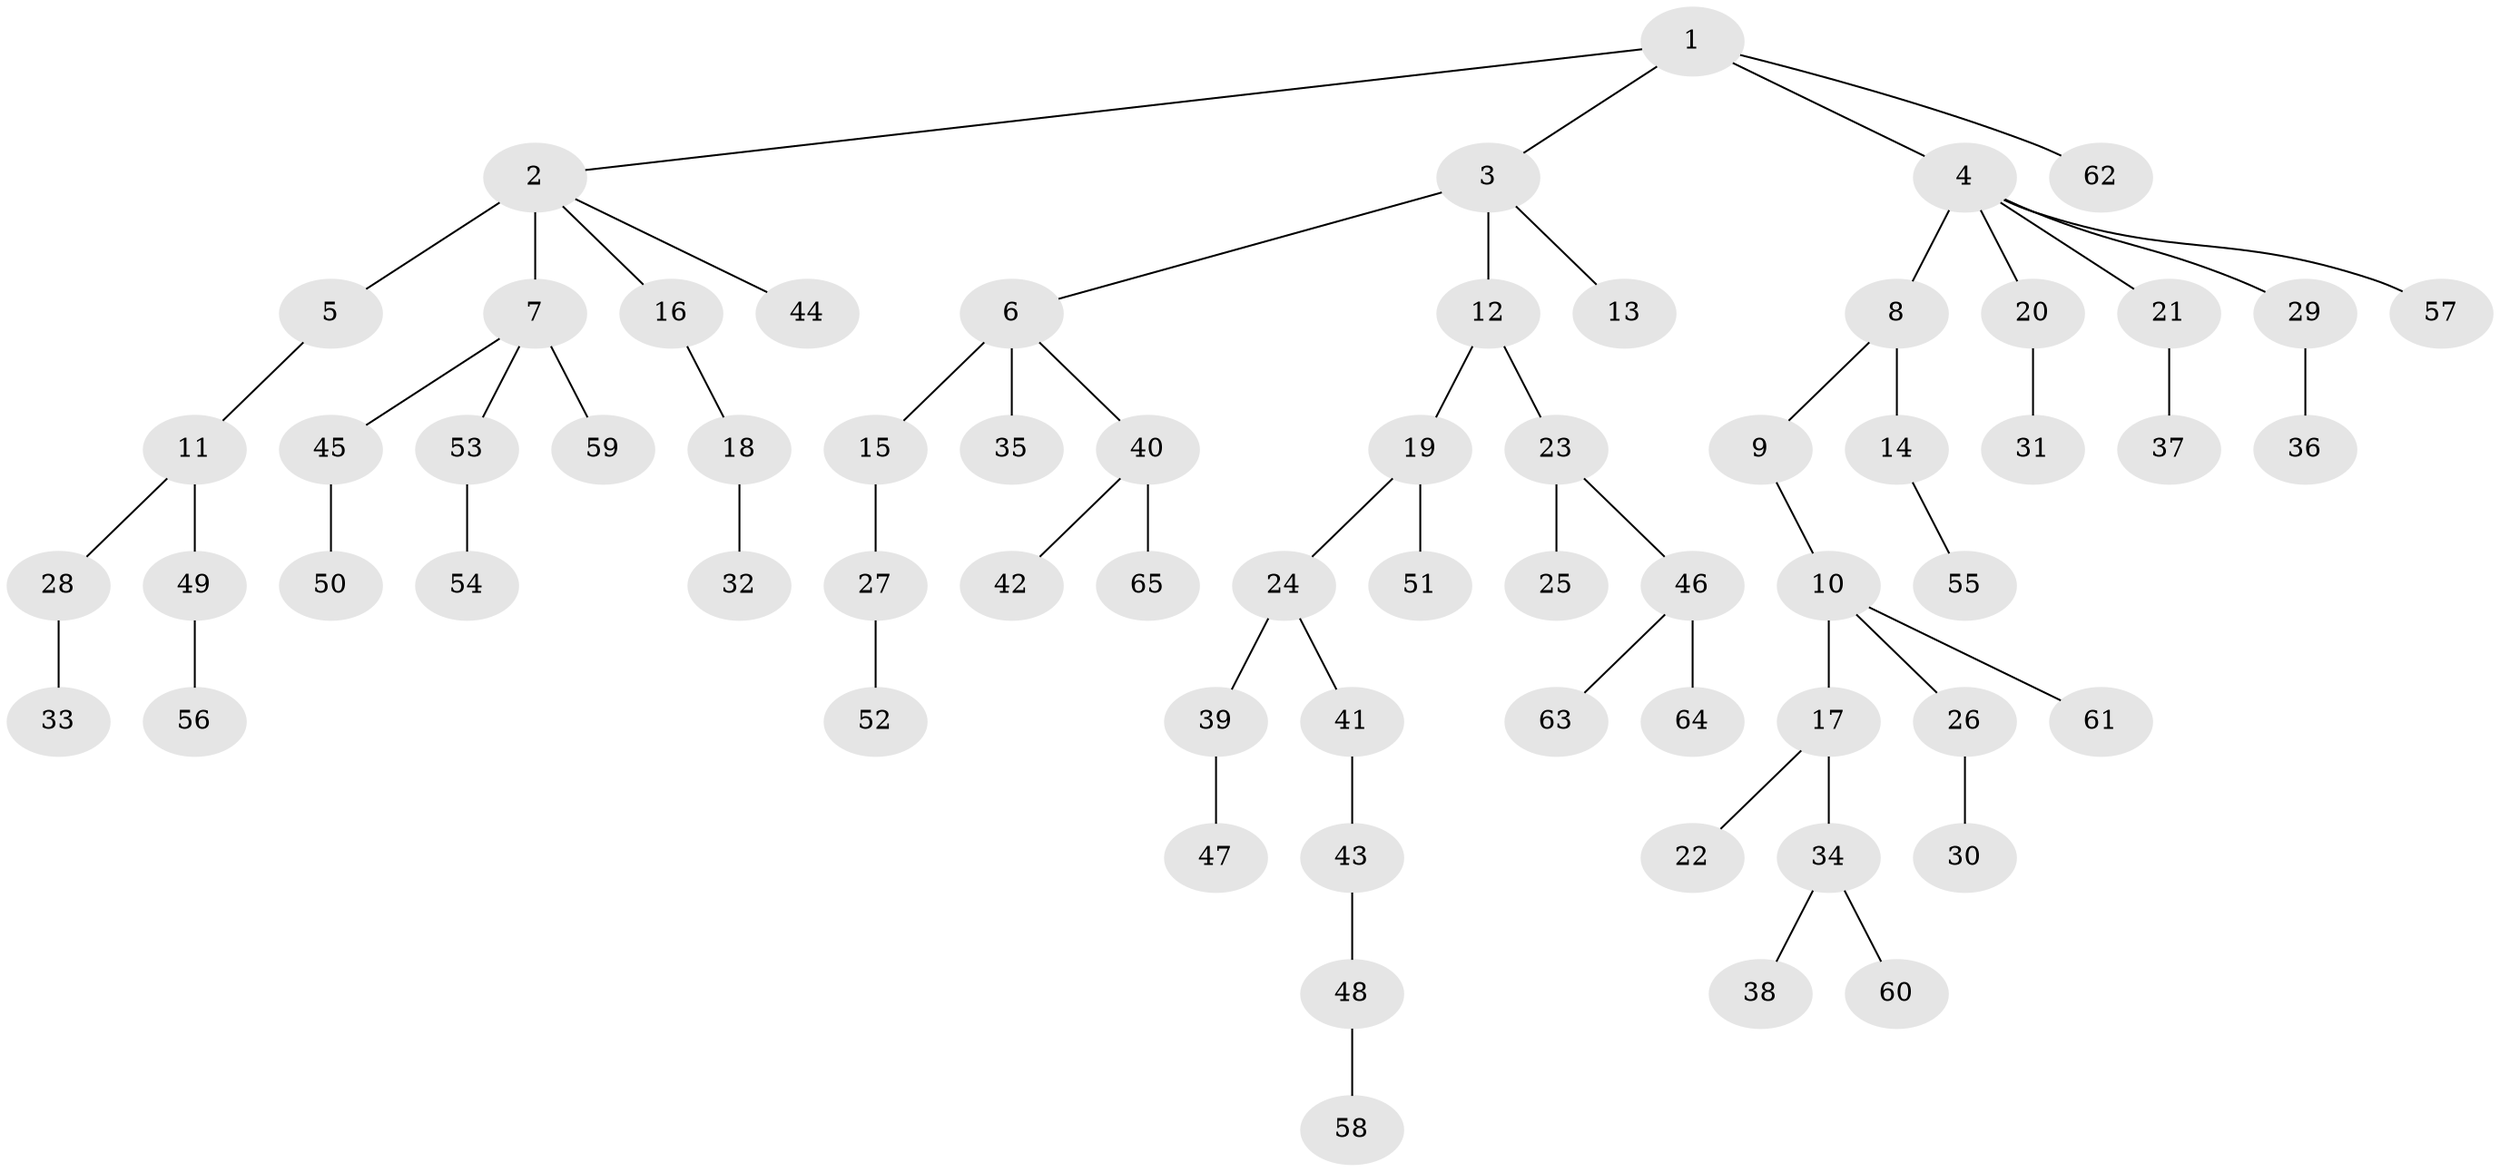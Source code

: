 // original degree distribution, {5: 0.023076923076923078, 2: 0.2076923076923077, 8: 0.007692307692307693, 7: 0.007692307692307693, 4: 0.08461538461538462, 3: 0.14615384615384616, 6: 0.007692307692307693, 1: 0.5153846153846153}
// Generated by graph-tools (version 1.1) at 2025/36/03/09/25 02:36:51]
// undirected, 65 vertices, 64 edges
graph export_dot {
graph [start="1"]
  node [color=gray90,style=filled];
  1;
  2;
  3;
  4;
  5;
  6;
  7;
  8;
  9;
  10;
  11;
  12;
  13;
  14;
  15;
  16;
  17;
  18;
  19;
  20;
  21;
  22;
  23;
  24;
  25;
  26;
  27;
  28;
  29;
  30;
  31;
  32;
  33;
  34;
  35;
  36;
  37;
  38;
  39;
  40;
  41;
  42;
  43;
  44;
  45;
  46;
  47;
  48;
  49;
  50;
  51;
  52;
  53;
  54;
  55;
  56;
  57;
  58;
  59;
  60;
  61;
  62;
  63;
  64;
  65;
  1 -- 2 [weight=1.0];
  1 -- 3 [weight=1.0];
  1 -- 4 [weight=1.0];
  1 -- 62 [weight=1.0];
  2 -- 5 [weight=1.0];
  2 -- 7 [weight=3.0];
  2 -- 16 [weight=1.0];
  2 -- 44 [weight=1.0];
  3 -- 6 [weight=1.0];
  3 -- 12 [weight=3.0];
  3 -- 13 [weight=1.0];
  4 -- 8 [weight=2.0];
  4 -- 20 [weight=1.0];
  4 -- 21 [weight=1.0];
  4 -- 29 [weight=1.0];
  4 -- 57 [weight=1.0];
  5 -- 11 [weight=1.0];
  6 -- 15 [weight=2.0];
  6 -- 35 [weight=1.0];
  6 -- 40 [weight=1.0];
  7 -- 45 [weight=1.0];
  7 -- 53 [weight=1.0];
  7 -- 59 [weight=1.0];
  8 -- 9 [weight=1.0];
  8 -- 14 [weight=1.0];
  9 -- 10 [weight=1.0];
  10 -- 17 [weight=1.0];
  10 -- 26 [weight=1.0];
  10 -- 61 [weight=1.0];
  11 -- 28 [weight=1.0];
  11 -- 49 [weight=1.0];
  12 -- 19 [weight=1.0];
  12 -- 23 [weight=1.0];
  14 -- 55 [weight=1.0];
  15 -- 27 [weight=1.0];
  16 -- 18 [weight=1.0];
  17 -- 22 [weight=1.0];
  17 -- 34 [weight=1.0];
  18 -- 32 [weight=1.0];
  19 -- 24 [weight=1.0];
  19 -- 51 [weight=1.0];
  20 -- 31 [weight=1.0];
  21 -- 37 [weight=1.0];
  23 -- 25 [weight=1.0];
  23 -- 46 [weight=1.0];
  24 -- 39 [weight=1.0];
  24 -- 41 [weight=1.0];
  26 -- 30 [weight=1.0];
  27 -- 52 [weight=1.0];
  28 -- 33 [weight=1.0];
  29 -- 36 [weight=1.0];
  34 -- 38 [weight=1.0];
  34 -- 60 [weight=1.0];
  39 -- 47 [weight=2.0];
  40 -- 42 [weight=1.0];
  40 -- 65 [weight=1.0];
  41 -- 43 [weight=1.0];
  43 -- 48 [weight=1.0];
  45 -- 50 [weight=1.0];
  46 -- 63 [weight=1.0];
  46 -- 64 [weight=1.0];
  48 -- 58 [weight=1.0];
  49 -- 56 [weight=1.0];
  53 -- 54 [weight=1.0];
}
